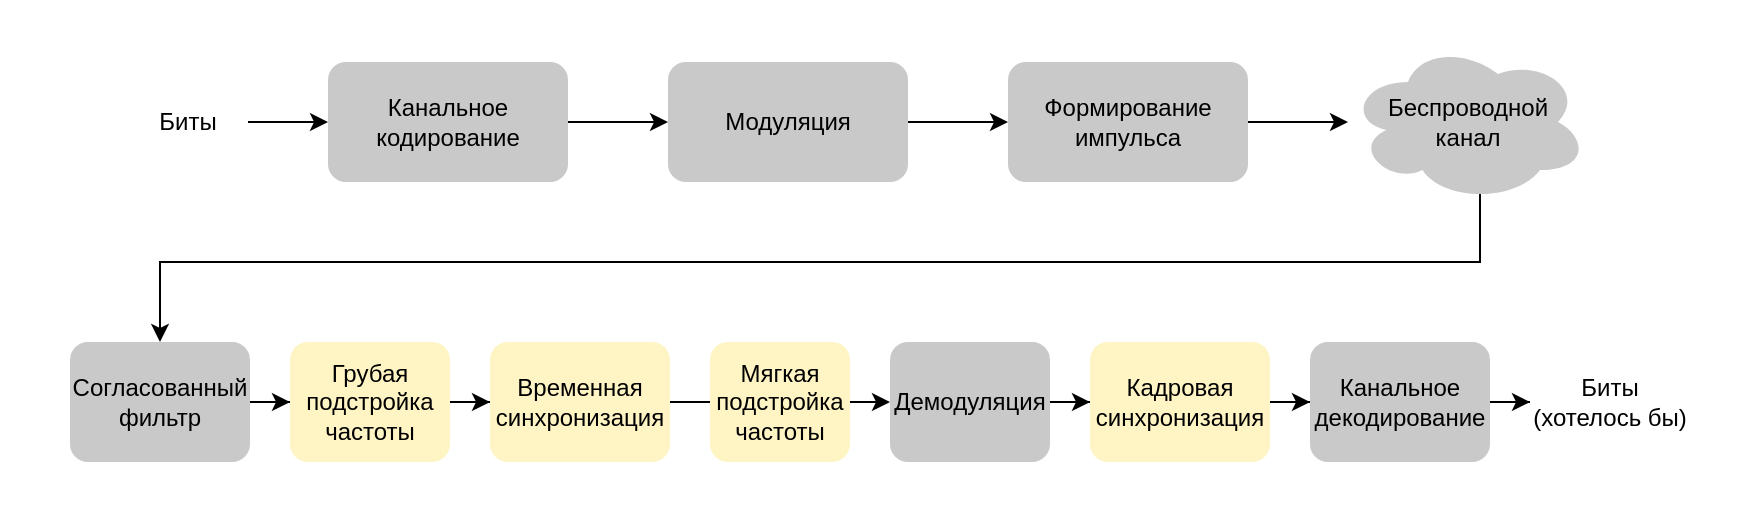 <mxfile version="20.8.16" type="device"><diagram name="Страница 1" id="Fz9YOTUYaUzuASQ10bK-"><mxGraphModel dx="1195" dy="668" grid="1" gridSize="10" guides="1" tooltips="1" connect="1" arrows="1" fold="1" page="1" pageScale="1" pageWidth="827" pageHeight="1169" math="0" shadow="0"><root><mxCell id="0"/><mxCell id="1" parent="0"/><mxCell id="wGpp5dYRlY-0xfll7ntU-1" value="" style="rounded=0;whiteSpace=wrap;html=1;opacity=0;" vertex="1" parent="1"><mxGeometry x="380" y="250" width="870" height="260" as="geometry"/></mxCell><mxCell id="5u4WLC1o0ba8pYVV2gKm-3" value="" style="edgeStyle=orthogonalEdgeStyle;rounded=0;orthogonalLoop=1;jettySize=auto;html=1;fontSize=12;fontStyle=0" parent="1" source="5u4WLC1o0ba8pYVV2gKm-1" target="5u4WLC1o0ba8pYVV2gKm-2" edge="1"><mxGeometry relative="1" as="geometry"/></mxCell><mxCell id="5u4WLC1o0ba8pYVV2gKm-1" value="Биты" style="text;html=1;strokeColor=none;fillColor=none;align=center;verticalAlign=middle;whiteSpace=wrap;rounded=0;fontSize=12;fontStyle=0" parent="1" vertex="1"><mxGeometry x="443" y="295" width="60" height="30" as="geometry"/></mxCell><mxCell id="5u4WLC1o0ba8pYVV2gKm-5" value="" style="edgeStyle=orthogonalEdgeStyle;rounded=0;orthogonalLoop=1;jettySize=auto;html=1;fontSize=12;fontStyle=0" parent="1" source="5u4WLC1o0ba8pYVV2gKm-2" target="5u4WLC1o0ba8pYVV2gKm-4" edge="1"><mxGeometry relative="1" as="geometry"/></mxCell><mxCell id="5u4WLC1o0ba8pYVV2gKm-2" value="Канальное кодирование" style="rounded=1;whiteSpace=wrap;html=1;fontSize=12;fillStyle=auto;fillColor=#C9C9C9;strokeColor=none;fontStyle=0" parent="1" vertex="1"><mxGeometry x="543" y="280" width="120" height="60" as="geometry"/></mxCell><mxCell id="5u4WLC1o0ba8pYVV2gKm-7" value="" style="edgeStyle=orthogonalEdgeStyle;rounded=0;orthogonalLoop=1;jettySize=auto;html=1;fontSize=12;fontStyle=0" parent="1" source="5u4WLC1o0ba8pYVV2gKm-4" target="5u4WLC1o0ba8pYVV2gKm-6" edge="1"><mxGeometry relative="1" as="geometry"/></mxCell><mxCell id="5u4WLC1o0ba8pYVV2gKm-4" value="Модуляция" style="rounded=1;whiteSpace=wrap;html=1;fontSize=12;labelBackgroundColor=none;fillColor=#C9C9C9;fontStyle=0;strokeColor=none;" parent="1" vertex="1"><mxGeometry x="713" y="280" width="120" height="60" as="geometry"/></mxCell><mxCell id="5u4WLC1o0ba8pYVV2gKm-9" value="" style="edgeStyle=orthogonalEdgeStyle;rounded=0;orthogonalLoop=1;jettySize=auto;html=1;fontSize=12;fontColor=#7A7A7A;fontStyle=0" parent="1" source="5u4WLC1o0ba8pYVV2gKm-6" target="5u4WLC1o0ba8pYVV2gKm-8" edge="1"><mxGeometry relative="1" as="geometry"/></mxCell><mxCell id="5u4WLC1o0ba8pYVV2gKm-6" value="Формирование импульса" style="rounded=1;whiteSpace=wrap;html=1;fontSize=12;fillColor=#C9C9C9;strokeColor=none;fontStyle=0" parent="1" vertex="1"><mxGeometry x="883" y="280" width="120" height="60" as="geometry"/></mxCell><mxCell id="5u4WLC1o0ba8pYVV2gKm-26" style="edgeStyle=orthogonalEdgeStyle;rounded=0;orthogonalLoop=1;jettySize=auto;html=1;fontSize=12;fontColor=#7A7A7A;exitX=0.55;exitY=0.95;exitDx=0;exitDy=0;exitPerimeter=0;" parent="1" source="5u4WLC1o0ba8pYVV2gKm-8" target="5u4WLC1o0ba8pYVV2gKm-10" edge="1"><mxGeometry relative="1" as="geometry"><Array as="points"><mxPoint x="1119" y="380"/><mxPoint x="459" y="380"/></Array></mxGeometry></mxCell><mxCell id="5u4WLC1o0ba8pYVV2gKm-8" value="Беспроводной &lt;br&gt;канал" style="ellipse;shape=cloud;whiteSpace=wrap;html=1;fontSize=12;fillColor=#C9C9C9;strokeColor=none;fontStyle=0" parent="1" vertex="1"><mxGeometry x="1053" y="270" width="120" height="80" as="geometry"/></mxCell><mxCell id="5u4WLC1o0ba8pYVV2gKm-19" value="" style="edgeStyle=orthogonalEdgeStyle;rounded=0;orthogonalLoop=1;jettySize=auto;html=1;fontSize=12;fontColor=#7A7A7A;" parent="1" source="5u4WLC1o0ba8pYVV2gKm-10" target="5u4WLC1o0ba8pYVV2gKm-11" edge="1"><mxGeometry relative="1" as="geometry"/></mxCell><mxCell id="5u4WLC1o0ba8pYVV2gKm-10" value="Согласованный фильтр" style="rounded=1;whiteSpace=wrap;html=1;fontSize=12;fillStyle=auto;fillColor=#C9C9C9;strokeColor=none;fontStyle=0" parent="1" vertex="1"><mxGeometry x="414" y="420" width="90" height="60" as="geometry"/></mxCell><mxCell id="5u4WLC1o0ba8pYVV2gKm-20" value="" style="edgeStyle=orthogonalEdgeStyle;rounded=0;orthogonalLoop=1;jettySize=auto;html=1;fontSize=12;fontColor=#7A7A7A;" parent="1" source="5u4WLC1o0ba8pYVV2gKm-11" target="5u4WLC1o0ba8pYVV2gKm-12" edge="1"><mxGeometry relative="1" as="geometry"/></mxCell><mxCell id="5u4WLC1o0ba8pYVV2gKm-11" value="Грубая&lt;br style=&quot;font-size: 12px;&quot;&gt;подстройка&lt;br style=&quot;font-size: 12px;&quot;&gt;частоты" style="rounded=1;whiteSpace=wrap;html=1;fontSize=12;fillStyle=auto;fillColor=#FFF4C3;strokeColor=none;fontStyle=0" parent="1" vertex="1"><mxGeometry x="524" y="420" width="80" height="60" as="geometry"/></mxCell><mxCell id="5u4WLC1o0ba8pYVV2gKm-21" value="" style="edgeStyle=orthogonalEdgeStyle;rounded=0;orthogonalLoop=1;jettySize=auto;html=1;fontSize=12;fontColor=#7A7A7A;" parent="1" source="5u4WLC1o0ba8pYVV2gKm-12" target="5u4WLC1o0ba8pYVV2gKm-14" edge="1"><mxGeometry relative="1" as="geometry"/></mxCell><mxCell id="5u4WLC1o0ba8pYVV2gKm-12" value="Временная синхронизация" style="rounded=1;whiteSpace=wrap;html=1;fontSize=12;fillStyle=auto;fillColor=#FFF4C3;strokeColor=none;fontStyle=0" parent="1" vertex="1"><mxGeometry x="624" y="420" width="90" height="60" as="geometry"/></mxCell><mxCell id="5u4WLC1o0ba8pYVV2gKm-13" value="Мягкая &lt;br&gt;подстройка &lt;br&gt;частоты" style="rounded=1;whiteSpace=wrap;html=1;fontSize=12;fillStyle=auto;fillColor=#FFF4C3;strokeColor=none;fontStyle=0" parent="1" vertex="1"><mxGeometry x="734" y="420" width="70" height="60" as="geometry"/></mxCell><mxCell id="5u4WLC1o0ba8pYVV2gKm-22" value="" style="edgeStyle=orthogonalEdgeStyle;rounded=0;orthogonalLoop=1;jettySize=auto;html=1;fontSize=12;fontColor=#7A7A7A;" parent="1" source="5u4WLC1o0ba8pYVV2gKm-14" target="5u4WLC1o0ba8pYVV2gKm-15" edge="1"><mxGeometry relative="1" as="geometry"/></mxCell><mxCell id="5u4WLC1o0ba8pYVV2gKm-14" value="Демодуляция" style="rounded=1;whiteSpace=wrap;html=1;fontSize=12;fillStyle=auto;fillColor=#C9C9C9;strokeColor=none;fontStyle=0" parent="1" vertex="1"><mxGeometry x="824" y="420" width="80" height="60" as="geometry"/></mxCell><mxCell id="5u4WLC1o0ba8pYVV2gKm-23" value="" style="edgeStyle=orthogonalEdgeStyle;rounded=0;orthogonalLoop=1;jettySize=auto;html=1;fontSize=12;fontColor=#7A7A7A;" parent="1" source="5u4WLC1o0ba8pYVV2gKm-15" target="5u4WLC1o0ba8pYVV2gKm-16" edge="1"><mxGeometry relative="1" as="geometry"/></mxCell><mxCell id="5u4WLC1o0ba8pYVV2gKm-15" value="Кадровая&lt;br&gt;синхронизация" style="rounded=1;whiteSpace=wrap;html=1;fontSize=12;fillStyle=auto;fillColor=#FFF4C3;strokeColor=none;fontStyle=0" parent="1" vertex="1"><mxGeometry x="924" y="420" width="90" height="60" as="geometry"/></mxCell><mxCell id="5u4WLC1o0ba8pYVV2gKm-24" value="" style="edgeStyle=orthogonalEdgeStyle;rounded=0;orthogonalLoop=1;jettySize=auto;html=1;fontSize=12;fontColor=#7A7A7A;" parent="1" source="5u4WLC1o0ba8pYVV2gKm-16" target="5u4WLC1o0ba8pYVV2gKm-18" edge="1"><mxGeometry relative="1" as="geometry"/></mxCell><mxCell id="5u4WLC1o0ba8pYVV2gKm-16" value="Канальное декодирование" style="rounded=1;whiteSpace=wrap;html=1;fontSize=12;fillStyle=auto;fillColor=#C9C9C9;strokeColor=none;fontStyle=0" parent="1" vertex="1"><mxGeometry x="1034" y="420" width="90" height="60" as="geometry"/></mxCell><mxCell id="5u4WLC1o0ba8pYVV2gKm-18" value="Биты&lt;br&gt;(хотелось бы)" style="text;html=1;strokeColor=none;fillColor=none;align=center;verticalAlign=middle;whiteSpace=wrap;rounded=0;fontSize=12;fontStyle=0" parent="1" vertex="1"><mxGeometry x="1144" y="435" width="80" height="30" as="geometry"/></mxCell></root></mxGraphModel></diagram></mxfile>